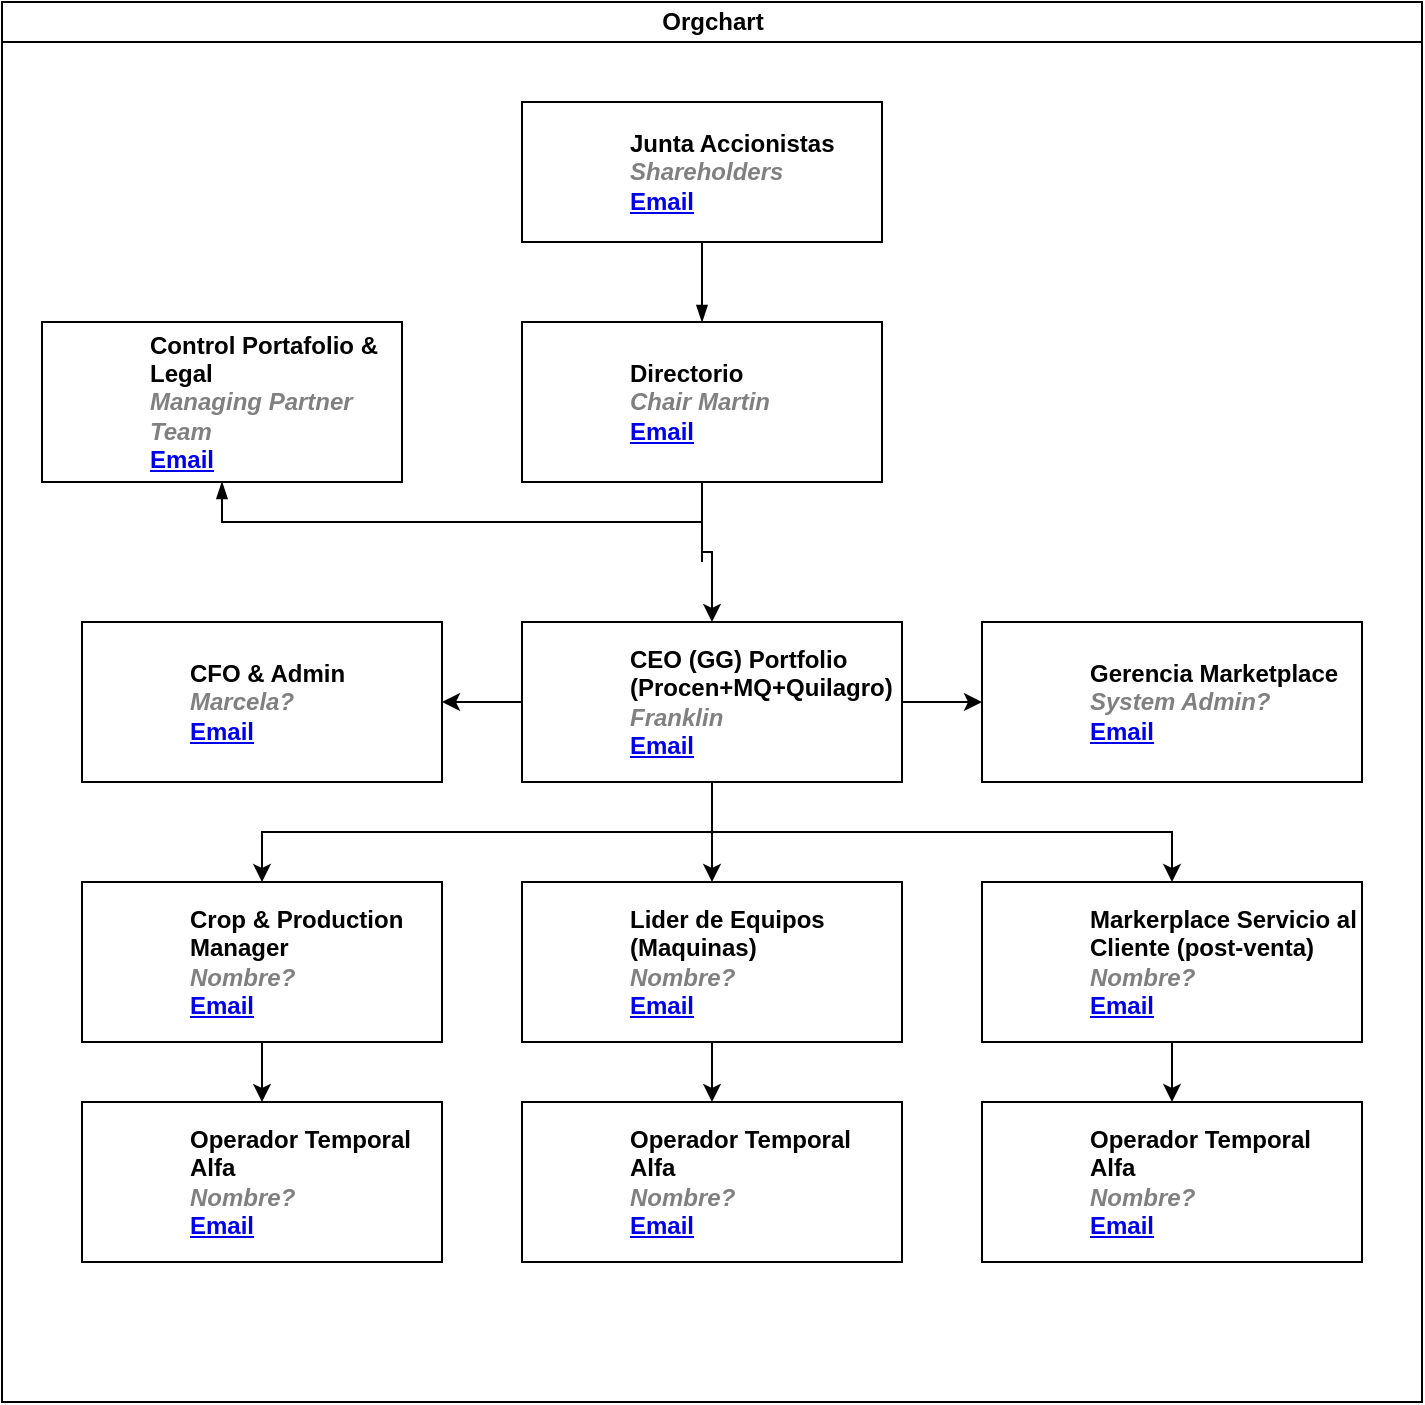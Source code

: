 <mxfile version="26.0.16">
  <diagram id="prtHgNgQTEPvFCAcTncT" name="Page-1">
    <mxGraphModel dx="836" dy="567" grid="1" gridSize="10" guides="1" tooltips="1" connect="1" arrows="1" fold="1" page="1" pageScale="1" pageWidth="827" pageHeight="1169" math="0" shadow="0">
      <root>
        <mxCell id="0" />
        <mxCell id="1" parent="0" />
        <mxCell id="dNxyNK7c78bLwvsdeMH5-11" value="Orgchart" style="swimlane;html=1;startSize=20;horizontal=1;containerType=tree;glass=0;" parent="1" vertex="1">
          <mxGeometry x="40" y="80" width="710" height="700" as="geometry" />
        </mxCell>
        <UserObject label="Junta Accionistas&lt;br&gt;&lt;font color=&quot;#808080&quot;&gt;&lt;i&gt;Shareholders&lt;/i&gt;&lt;/font&gt;&lt;br&gt;&lt;a href=&quot;mailto:%email%&quot;&gt;Email&lt;/a&gt;" name="Tessa Miller" position="CFO" location="Office 1" email="me@example.com" placeholders="1" link="https://www.draw.io" id="dNxyNK7c78bLwvsdeMH5-12">
          <mxCell style="label;image=https://cdn3.iconfinder.com/data/icons/user-avatars-1/512/users-3-128.png;whiteSpace=wrap;html=1;rounded=0;glass=0;treeMoving=1;treeFolding=1;" parent="dNxyNK7c78bLwvsdeMH5-11" vertex="1">
            <mxGeometry x="260" y="50" width="180" height="70" as="geometry" />
          </mxCell>
        </UserObject>
        <mxCell id="dNxyNK7c78bLwvsdeMH5-13" value="" style="endArrow=blockThin;endFill=1;fontSize=11;edgeStyle=elbowEdgeStyle;elbow=vertical;rounded=0;" parent="dNxyNK7c78bLwvsdeMH5-11" target="dNxyNK7c78bLwvsdeMH5-14" edge="1">
          <mxGeometry relative="1" as="geometry">
            <mxPoint x="350" y="280" as="sourcePoint" />
          </mxGeometry>
        </mxCell>
        <UserObject label="Control Portafolio &amp;amp; Legal&lt;br&gt;&lt;i style=&quot;color: gray;&quot;&gt;Managing Partner Team&lt;/i&gt;&lt;br&gt;&lt;a href=&quot;mailto:%email%&quot;&gt;Email&lt;/a&gt;" name="Edward Morrison" position="Brand Manager" location="Office 2" email="me@example.com" placeholders="1" link="https://www.draw.io" id="dNxyNK7c78bLwvsdeMH5-14">
          <mxCell style="label;image=https://cdn3.iconfinder.com/data/icons/user-avatars-1/512/users-10-3-128.png;whiteSpace=wrap;html=1;rounded=0;glass=0;treeFolding=1;treeMoving=1;" parent="dNxyNK7c78bLwvsdeMH5-11" vertex="1">
            <mxGeometry x="20" y="160" width="180" height="80" as="geometry" />
          </mxCell>
        </UserObject>
        <mxCell id="dNxyNK7c78bLwvsdeMH5-15" value="" style="endArrow=blockThin;endFill=1;fontSize=11;edgeStyle=elbowEdgeStyle;elbow=vertical;rounded=0;" parent="dNxyNK7c78bLwvsdeMH5-11" source="dNxyNK7c78bLwvsdeMH5-12" target="dNxyNK7c78bLwvsdeMH5-16" edge="1">
          <mxGeometry relative="1" as="geometry" />
        </mxCell>
        <mxCell id="2qUfi1K3x8kVQnl8f9iy-5" style="edgeStyle=orthogonalEdgeStyle;rounded=0;orthogonalLoop=1;jettySize=auto;html=1;entryX=0.5;entryY=0;entryDx=0;entryDy=0;" edge="1" parent="dNxyNK7c78bLwvsdeMH5-11" source="dNxyNK7c78bLwvsdeMH5-16" target="2qUfi1K3x8kVQnl8f9iy-3">
          <mxGeometry relative="1" as="geometry" />
        </mxCell>
        <UserObject label="Directorio&lt;br&gt;&lt;i style=&quot;color: gray;&quot;&gt;Chair Martin&amp;nbsp;&amp;nbsp;&lt;/i&gt;&lt;br&gt;&lt;a href=&quot;mailto:%email%&quot;&gt;Email&lt;/a&gt;" name="Evan Valet" position="HR Director" location="Office 4" email="me@example.com" placeholders="1" link="https://www.draw.io" id="dNxyNK7c78bLwvsdeMH5-16">
          <mxCell style="label;image=https://cdn3.iconfinder.com/data/icons/user-avatars-1/512/users-9-2-128.png;whiteSpace=wrap;html=1;rounded=0;glass=0;treeFolding=1;treeMoving=1;" parent="dNxyNK7c78bLwvsdeMH5-11" vertex="1">
            <mxGeometry x="260" y="160" width="180" height="80" as="geometry" />
          </mxCell>
        </UserObject>
        <UserObject label="CFO &amp;amp; Admin&lt;div&gt;&lt;font color=&quot;#808080&quot;&gt;&lt;i&gt;Marcela?&lt;br&gt;&lt;/i&gt;&lt;/font&gt;&lt;a href=&quot;mailto:me@example.com&quot;&gt;Email&lt;/a&gt;&lt;/div&gt;" name="Edward Morrison" position="Brand Manager" location="Office 2" email="me@example.com" placeholders="1" link="https://www.draw.io" id="2qUfi1K3x8kVQnl8f9iy-2">
          <mxCell style="label;image=https://cdn3.iconfinder.com/data/icons/user-avatars-1/512/users-10-3-128.png;whiteSpace=wrap;html=1;rounded=0;glass=0;treeFolding=1;treeMoving=1;" vertex="1" parent="dNxyNK7c78bLwvsdeMH5-11">
            <mxGeometry x="40" y="310" width="180" height="80" as="geometry" />
          </mxCell>
        </UserObject>
        <mxCell id="2qUfi1K3x8kVQnl8f9iy-10" style="edgeStyle=orthogonalEdgeStyle;rounded=0;orthogonalLoop=1;jettySize=auto;html=1;exitX=0;exitY=0.5;exitDx=0;exitDy=0;entryX=1;entryY=0.5;entryDx=0;entryDy=0;" edge="1" parent="dNxyNK7c78bLwvsdeMH5-11" source="2qUfi1K3x8kVQnl8f9iy-3" target="2qUfi1K3x8kVQnl8f9iy-2">
          <mxGeometry relative="1" as="geometry" />
        </mxCell>
        <mxCell id="2qUfi1K3x8kVQnl8f9iy-11" style="edgeStyle=orthogonalEdgeStyle;rounded=0;orthogonalLoop=1;jettySize=auto;html=1;exitX=1;exitY=0.5;exitDx=0;exitDy=0;entryX=0;entryY=0.5;entryDx=0;entryDy=0;" edge="1" parent="dNxyNK7c78bLwvsdeMH5-11" source="2qUfi1K3x8kVQnl8f9iy-3" target="2qUfi1K3x8kVQnl8f9iy-4">
          <mxGeometry relative="1" as="geometry" />
        </mxCell>
        <mxCell id="2qUfi1K3x8kVQnl8f9iy-12" style="edgeStyle=orthogonalEdgeStyle;rounded=0;orthogonalLoop=1;jettySize=auto;html=1;exitX=0.5;exitY=1;exitDx=0;exitDy=0;entryX=0.5;entryY=0;entryDx=0;entryDy=0;" edge="1" parent="dNxyNK7c78bLwvsdeMH5-11" source="2qUfi1K3x8kVQnl8f9iy-3" target="2qUfi1K3x8kVQnl8f9iy-7">
          <mxGeometry relative="1" as="geometry" />
        </mxCell>
        <mxCell id="2qUfi1K3x8kVQnl8f9iy-13" style="edgeStyle=orthogonalEdgeStyle;rounded=0;orthogonalLoop=1;jettySize=auto;html=1;exitX=0.5;exitY=1;exitDx=0;exitDy=0;entryX=0.5;entryY=0;entryDx=0;entryDy=0;" edge="1" parent="dNxyNK7c78bLwvsdeMH5-11" source="2qUfi1K3x8kVQnl8f9iy-3" target="2qUfi1K3x8kVQnl8f9iy-6">
          <mxGeometry relative="1" as="geometry" />
        </mxCell>
        <mxCell id="2qUfi1K3x8kVQnl8f9iy-14" style="edgeStyle=orthogonalEdgeStyle;rounded=0;orthogonalLoop=1;jettySize=auto;html=1;exitX=0.5;exitY=1;exitDx=0;exitDy=0;" edge="1" parent="dNxyNK7c78bLwvsdeMH5-11" source="2qUfi1K3x8kVQnl8f9iy-3" target="2qUfi1K3x8kVQnl8f9iy-8">
          <mxGeometry relative="1" as="geometry" />
        </mxCell>
        <UserObject label="CEO (GG) Portfolio (Procen+MQ+Quilagro)&lt;br&gt;&lt;font color=&quot;#808080&quot;&gt;&lt;i&gt;Franklin&lt;/i&gt;&lt;/font&gt;&lt;br&gt;&lt;a href=&quot;mailto:me@example.com&quot;&gt;Email&lt;/a&gt;" name="Evan Valet" position="HR Director" location="Office 4" email="me@example.com" placeholders="1" link="https://www.draw.io" id="2qUfi1K3x8kVQnl8f9iy-3">
          <mxCell style="label;image=https://cdn3.iconfinder.com/data/icons/user-avatars-1/512/users-9-2-128.png;whiteSpace=wrap;html=1;rounded=0;glass=0;treeFolding=1;treeMoving=1;" vertex="1" parent="dNxyNK7c78bLwvsdeMH5-11">
            <mxGeometry x="260" y="310" width="190" height="80" as="geometry" />
          </mxCell>
        </UserObject>
        <UserObject label="Gerencia Marketplace&lt;br&gt;&lt;i style=&quot;color: gray;&quot;&gt;System Admin?&lt;/i&gt;&lt;br&gt;&lt;a href=&quot;mailto:me@example.com&quot;&gt;Email&lt;/a&gt;" name="Alison Donovan" position="System Admin" location="Office 3" email="me@example.com" placeholders="1" link="https://www.draw.io" id="2qUfi1K3x8kVQnl8f9iy-4">
          <mxCell style="label;image=https://cdn3.iconfinder.com/data/icons/user-avatars-1/512/users-2-128.png;whiteSpace=wrap;html=1;rounded=0;glass=0;" vertex="1" parent="dNxyNK7c78bLwvsdeMH5-11">
            <mxGeometry x="490" y="310" width="190" height="80" as="geometry" />
          </mxCell>
        </UserObject>
        <mxCell id="2qUfi1K3x8kVQnl8f9iy-31" style="edgeStyle=orthogonalEdgeStyle;rounded=0;orthogonalLoop=1;jettySize=auto;html=1;exitX=0.5;exitY=1;exitDx=0;exitDy=0;entryX=0.5;entryY=0;entryDx=0;entryDy=0;" edge="1" parent="dNxyNK7c78bLwvsdeMH5-11" source="2qUfi1K3x8kVQnl8f9iy-6" target="2qUfi1K3x8kVQnl8f9iy-16">
          <mxGeometry relative="1" as="geometry" />
        </mxCell>
        <UserObject label="Crop &amp;amp; Production Manager&lt;br&gt;&lt;i style=&quot;color: gray;&quot;&gt;Nombre?&lt;/i&gt;&lt;br&gt;&lt;a href=&quot;mailto:me@example.com&quot;&gt;Email&lt;/a&gt;" name="Edward Morrison" position="Brand Manager" location="Office 2" email="me@example.com" placeholders="1" link="https://www.draw.io" id="2qUfi1K3x8kVQnl8f9iy-6">
          <mxCell style="label;image=https://cdn3.iconfinder.com/data/icons/user-avatars-1/512/users-10-3-128.png;whiteSpace=wrap;html=1;rounded=0;glass=0;treeFolding=1;treeMoving=1;" vertex="1" parent="dNxyNK7c78bLwvsdeMH5-11">
            <mxGeometry x="40" y="440" width="180" height="80" as="geometry" />
          </mxCell>
        </UserObject>
        <mxCell id="2qUfi1K3x8kVQnl8f9iy-30" style="edgeStyle=orthogonalEdgeStyle;rounded=0;orthogonalLoop=1;jettySize=auto;html=1;exitX=0.5;exitY=1;exitDx=0;exitDy=0;" edge="1" parent="dNxyNK7c78bLwvsdeMH5-11" source="2qUfi1K3x8kVQnl8f9iy-7" target="2qUfi1K3x8kVQnl8f9iy-28">
          <mxGeometry relative="1" as="geometry" />
        </mxCell>
        <UserObject label="Lider de Equipos (Maquinas)&lt;br&gt;&lt;font color=&quot;#808080&quot;&gt;&lt;i&gt;Nombre?&lt;/i&gt;&lt;/font&gt;&lt;br&gt;&lt;a href=&quot;mailto:me@example.com&quot;&gt;Email&lt;/a&gt;" name="Evan Valet" position="HR Director" location="Office 4" email="me@example.com" placeholders="1" link="https://www.draw.io" id="2qUfi1K3x8kVQnl8f9iy-7">
          <mxCell style="label;image=https://cdn3.iconfinder.com/data/icons/user-avatars-1/512/users-9-2-128.png;whiteSpace=wrap;html=1;rounded=0;glass=0;treeFolding=1;treeMoving=1;" vertex="1" parent="dNxyNK7c78bLwvsdeMH5-11">
            <mxGeometry x="260" y="440" width="190" height="80" as="geometry" />
          </mxCell>
        </UserObject>
        <mxCell id="2qUfi1K3x8kVQnl8f9iy-32" style="edgeStyle=orthogonalEdgeStyle;rounded=0;orthogonalLoop=1;jettySize=auto;html=1;exitX=0.5;exitY=1;exitDx=0;exitDy=0;entryX=0.5;entryY=0;entryDx=0;entryDy=0;" edge="1" parent="dNxyNK7c78bLwvsdeMH5-11" source="2qUfi1K3x8kVQnl8f9iy-8" target="2qUfi1K3x8kVQnl8f9iy-29">
          <mxGeometry relative="1" as="geometry" />
        </mxCell>
        <UserObject label="Markerplace Servicio al Cliente (post-venta)&lt;div&gt;&lt;i style=&quot;color: gray;&quot;&gt;Nombre?&lt;/i&gt;&lt;br&gt;&lt;a href=&quot;mailto:me@example.com&quot;&gt;Email&lt;/a&gt;&lt;/div&gt;" name="Alison Donovan" position="System Admin" location="Office 3" email="me@example.com" placeholders="1" link="https://www.draw.io" id="2qUfi1K3x8kVQnl8f9iy-8">
          <mxCell style="label;image=https://cdn3.iconfinder.com/data/icons/user-avatars-1/512/users-2-128.png;whiteSpace=wrap;html=1;rounded=0;glass=0;" vertex="1" parent="dNxyNK7c78bLwvsdeMH5-11">
            <mxGeometry x="490" y="440" width="190" height="80" as="geometry" />
          </mxCell>
        </UserObject>
        <UserObject label="Operador Temporal Alfa&lt;span style=&quot;background-color: transparent; color: light-dark(rgb(0, 0, 0), rgb(255, 255, 255));&quot;&gt;&amp;nbsp;&lt;/span&gt;&lt;div&gt;&lt;i style=&quot;color: gray;&quot;&gt;Nombre?&lt;/i&gt;&lt;br&gt;&lt;a href=&quot;mailto:me@example.com&quot;&gt;Email&lt;/a&gt;&lt;/div&gt;" name="Edward Morrison" position="Brand Manager" location="Office 2" email="me@example.com" placeholders="1" link="https://www.draw.io" id="2qUfi1K3x8kVQnl8f9iy-16">
          <mxCell style="label;image=https://cdn3.iconfinder.com/data/icons/user-avatars-1/512/users-10-3-128.png;whiteSpace=wrap;html=1;rounded=0;glass=0;treeFolding=1;treeMoving=1;" vertex="1" parent="dNxyNK7c78bLwvsdeMH5-11">
            <mxGeometry x="40" y="550" width="180" height="80" as="geometry" />
          </mxCell>
        </UserObject>
        <UserObject label="Operador Temporal Alfa&lt;span style=&quot;background-color: transparent; color: light-dark(rgb(0, 0, 0), rgb(255, 255, 255));&quot;&gt;&amp;nbsp;&lt;/span&gt;&lt;div&gt;&lt;i style=&quot;color: gray;&quot;&gt;Nombre?&lt;/i&gt;&lt;br&gt;&lt;a href=&quot;mailto:me@example.com&quot;&gt;Email&lt;/a&gt;&lt;/div&gt;" name="Edward Morrison" position="Brand Manager" location="Office 2" email="me@example.com" placeholders="1" link="https://www.draw.io" id="2qUfi1K3x8kVQnl8f9iy-28">
          <mxCell style="label;image=https://cdn3.iconfinder.com/data/icons/user-avatars-1/512/users-10-3-128.png;whiteSpace=wrap;html=1;rounded=0;glass=0;treeFolding=1;treeMoving=1;" vertex="1" parent="dNxyNK7c78bLwvsdeMH5-11">
            <mxGeometry x="260" y="550" width="190" height="80" as="geometry" />
          </mxCell>
        </UserObject>
        <UserObject label="Operador Temporal Alfa&lt;span style=&quot;background-color: transparent; color: light-dark(rgb(0, 0, 0), rgb(255, 255, 255));&quot;&gt;&amp;nbsp;&lt;/span&gt;&lt;div&gt;&lt;i style=&quot;color: gray;&quot;&gt;Nombre?&lt;/i&gt;&lt;br&gt;&lt;a href=&quot;mailto:me@example.com&quot;&gt;Email&lt;/a&gt;&lt;/div&gt;" name="Edward Morrison" position="Brand Manager" location="Office 2" email="me@example.com" placeholders="1" link="https://www.draw.io" id="2qUfi1K3x8kVQnl8f9iy-29">
          <mxCell style="label;image=https://cdn3.iconfinder.com/data/icons/user-avatars-1/512/users-10-3-128.png;whiteSpace=wrap;html=1;rounded=0;glass=0;treeFolding=1;treeMoving=1;" vertex="1" parent="dNxyNK7c78bLwvsdeMH5-11">
            <mxGeometry x="490" y="550" width="190" height="80" as="geometry" />
          </mxCell>
        </UserObject>
      </root>
    </mxGraphModel>
  </diagram>
</mxfile>
